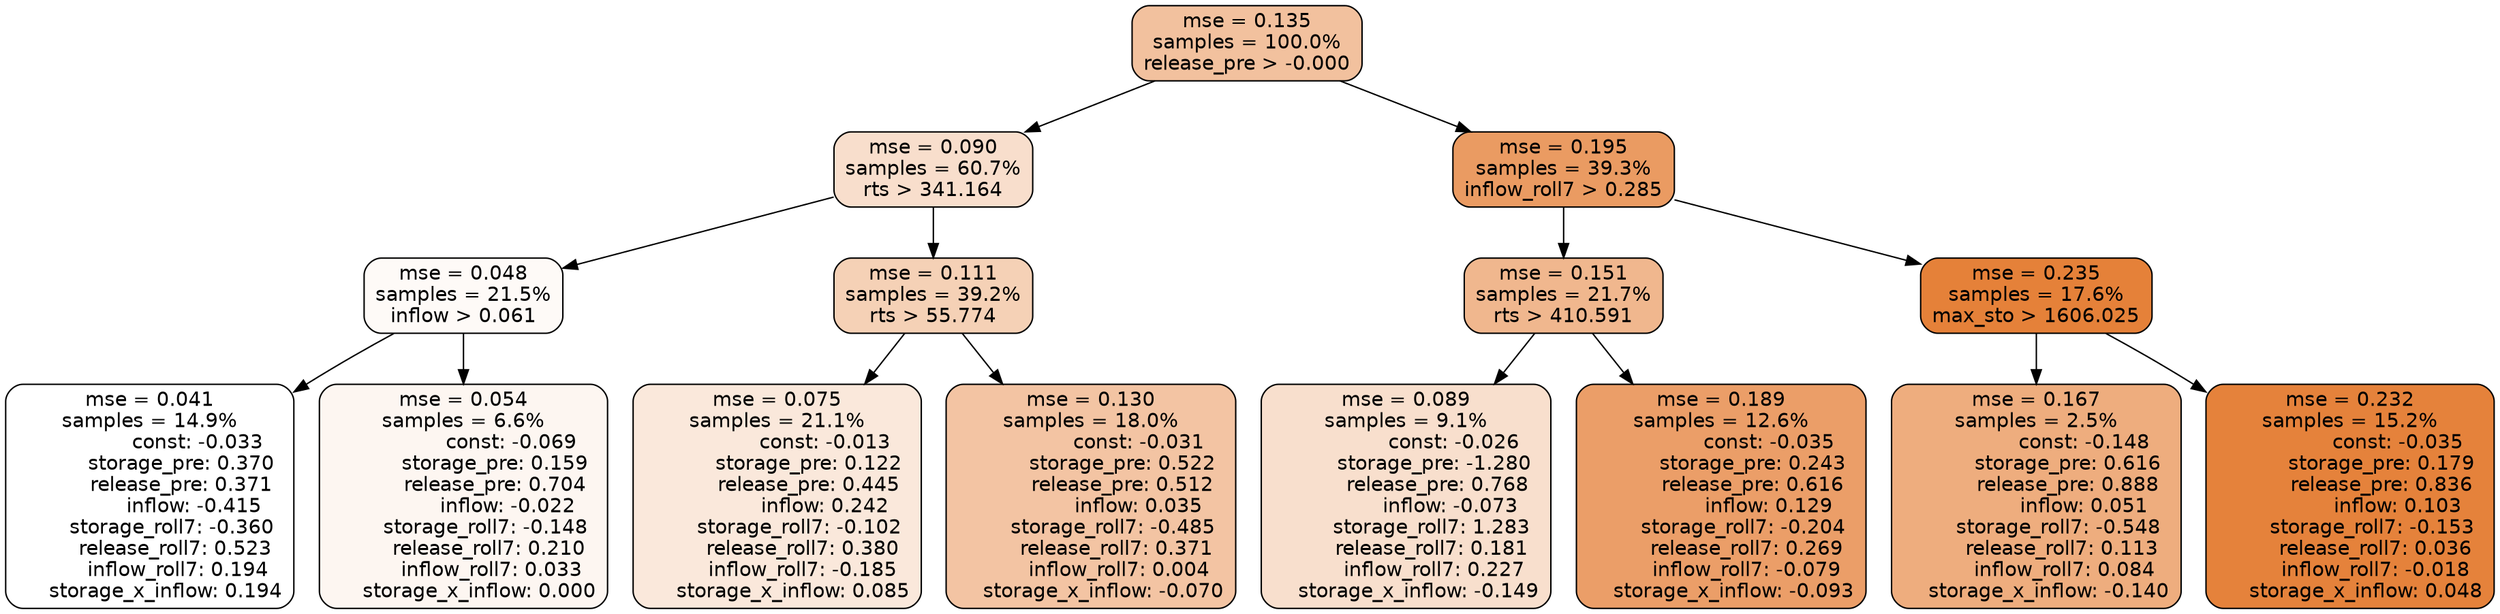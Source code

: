 digraph tree {
node [shape=rectangle, style="filled, rounded", color="black", fontname=helvetica] ;
edge [fontname=helvetica] ;
	"0" [label="mse = 0.135
samples = 100.0%
release_pre > -0.000", fillcolor="#f2c19e"]
	"1" [label="mse = 0.090
samples = 60.7%
rts > 341.164", fillcolor="#f8decc"]
	"8" [label="mse = 0.195
samples = 39.3%
inflow_roll7 > 0.285", fillcolor="#ea9b62"]
	"5" [label="mse = 0.048
samples = 21.5%
inflow > 0.061", fillcolor="#fefaf7"]
	"2" [label="mse = 0.111
samples = 39.2%
rts > 55.774", fillcolor="#f5d1b6"]
	"9" [label="mse = 0.151
samples = 21.7%
rts > 410.591", fillcolor="#f0b78e"]
	"12" [label="mse = 0.235
samples = 17.6%
max_sto > 1606.025", fillcolor="#e58139"]
	"6" [label="mse = 0.041
samples = 14.9%
               const: -0.033
          storage_pre: 0.370
          release_pre: 0.371
              inflow: -0.415
       storage_roll7: -0.360
        release_roll7: 0.523
         inflow_roll7: 0.194
     storage_x_inflow: 0.194", fillcolor="#ffffff"]
	"7" [label="mse = 0.054
samples = 6.6%
               const: -0.069
          storage_pre: 0.159
          release_pre: 0.704
              inflow: -0.022
       storage_roll7: -0.148
        release_roll7: 0.210
         inflow_roll7: 0.033
     storage_x_inflow: 0.000", fillcolor="#fdf6f1"]
	"3" [label="mse = 0.075
samples = 21.1%
               const: -0.013
          storage_pre: 0.122
          release_pre: 0.445
               inflow: 0.242
       storage_roll7: -0.102
        release_roll7: 0.380
        inflow_roll7: -0.185
     storage_x_inflow: 0.085", fillcolor="#fae8db"]
	"4" [label="mse = 0.130
samples = 18.0%
               const: -0.031
          storage_pre: 0.522
          release_pre: 0.512
               inflow: 0.035
       storage_roll7: -0.485
        release_roll7: 0.371
         inflow_roll7: 0.004
    storage_x_inflow: -0.070", fillcolor="#f3c4a3"]
	"11" [label="mse = 0.089
samples = 9.1%
               const: -0.026
         storage_pre: -1.280
          release_pre: 0.768
              inflow: -0.073
        storage_roll7: 1.283
        release_roll7: 0.181
         inflow_roll7: 0.227
    storage_x_inflow: -0.149", fillcolor="#f8dfcd"]
	"10" [label="mse = 0.189
samples = 12.6%
               const: -0.035
          storage_pre: 0.243
          release_pre: 0.616
               inflow: 0.129
       storage_roll7: -0.204
        release_roll7: 0.269
        inflow_roll7: -0.079
    storage_x_inflow: -0.093", fillcolor="#eb9e68"]
	"14" [label="mse = 0.167
samples = 2.5%
               const: -0.148
          storage_pre: 0.616
          release_pre: 0.888
               inflow: 0.051
       storage_roll7: -0.548
        release_roll7: 0.113
         inflow_roll7: 0.084
    storage_x_inflow: -0.140", fillcolor="#eead7e"]
	"13" [label="mse = 0.232
samples = 15.2%
               const: -0.035
          storage_pre: 0.179
          release_pre: 0.836
               inflow: 0.103
       storage_roll7: -0.153
        release_roll7: 0.036
        inflow_roll7: -0.018
     storage_x_inflow: 0.048", fillcolor="#e5823b"]

	"0" -> "1"
	"0" -> "8"
	"1" -> "2"
	"1" -> "5"
	"8" -> "9"
	"8" -> "12"
	"5" -> "6"
	"5" -> "7"
	"2" -> "3"
	"2" -> "4"
	"9" -> "10"
	"9" -> "11"
	"12" -> "13"
	"12" -> "14"
}